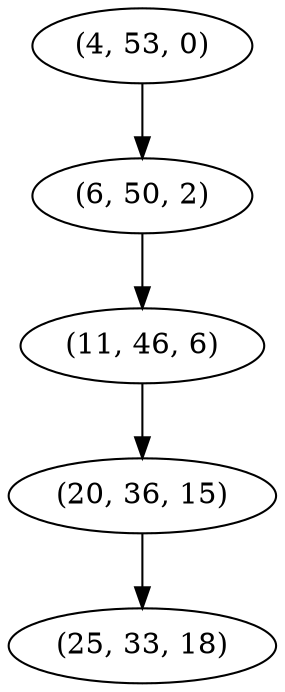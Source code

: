 digraph tree {
    "(4, 53, 0)";
    "(6, 50, 2)";
    "(11, 46, 6)";
    "(20, 36, 15)";
    "(25, 33, 18)";
    "(4, 53, 0)" -> "(6, 50, 2)";
    "(6, 50, 2)" -> "(11, 46, 6)";
    "(11, 46, 6)" -> "(20, 36, 15)";
    "(20, 36, 15)" -> "(25, 33, 18)";
}
